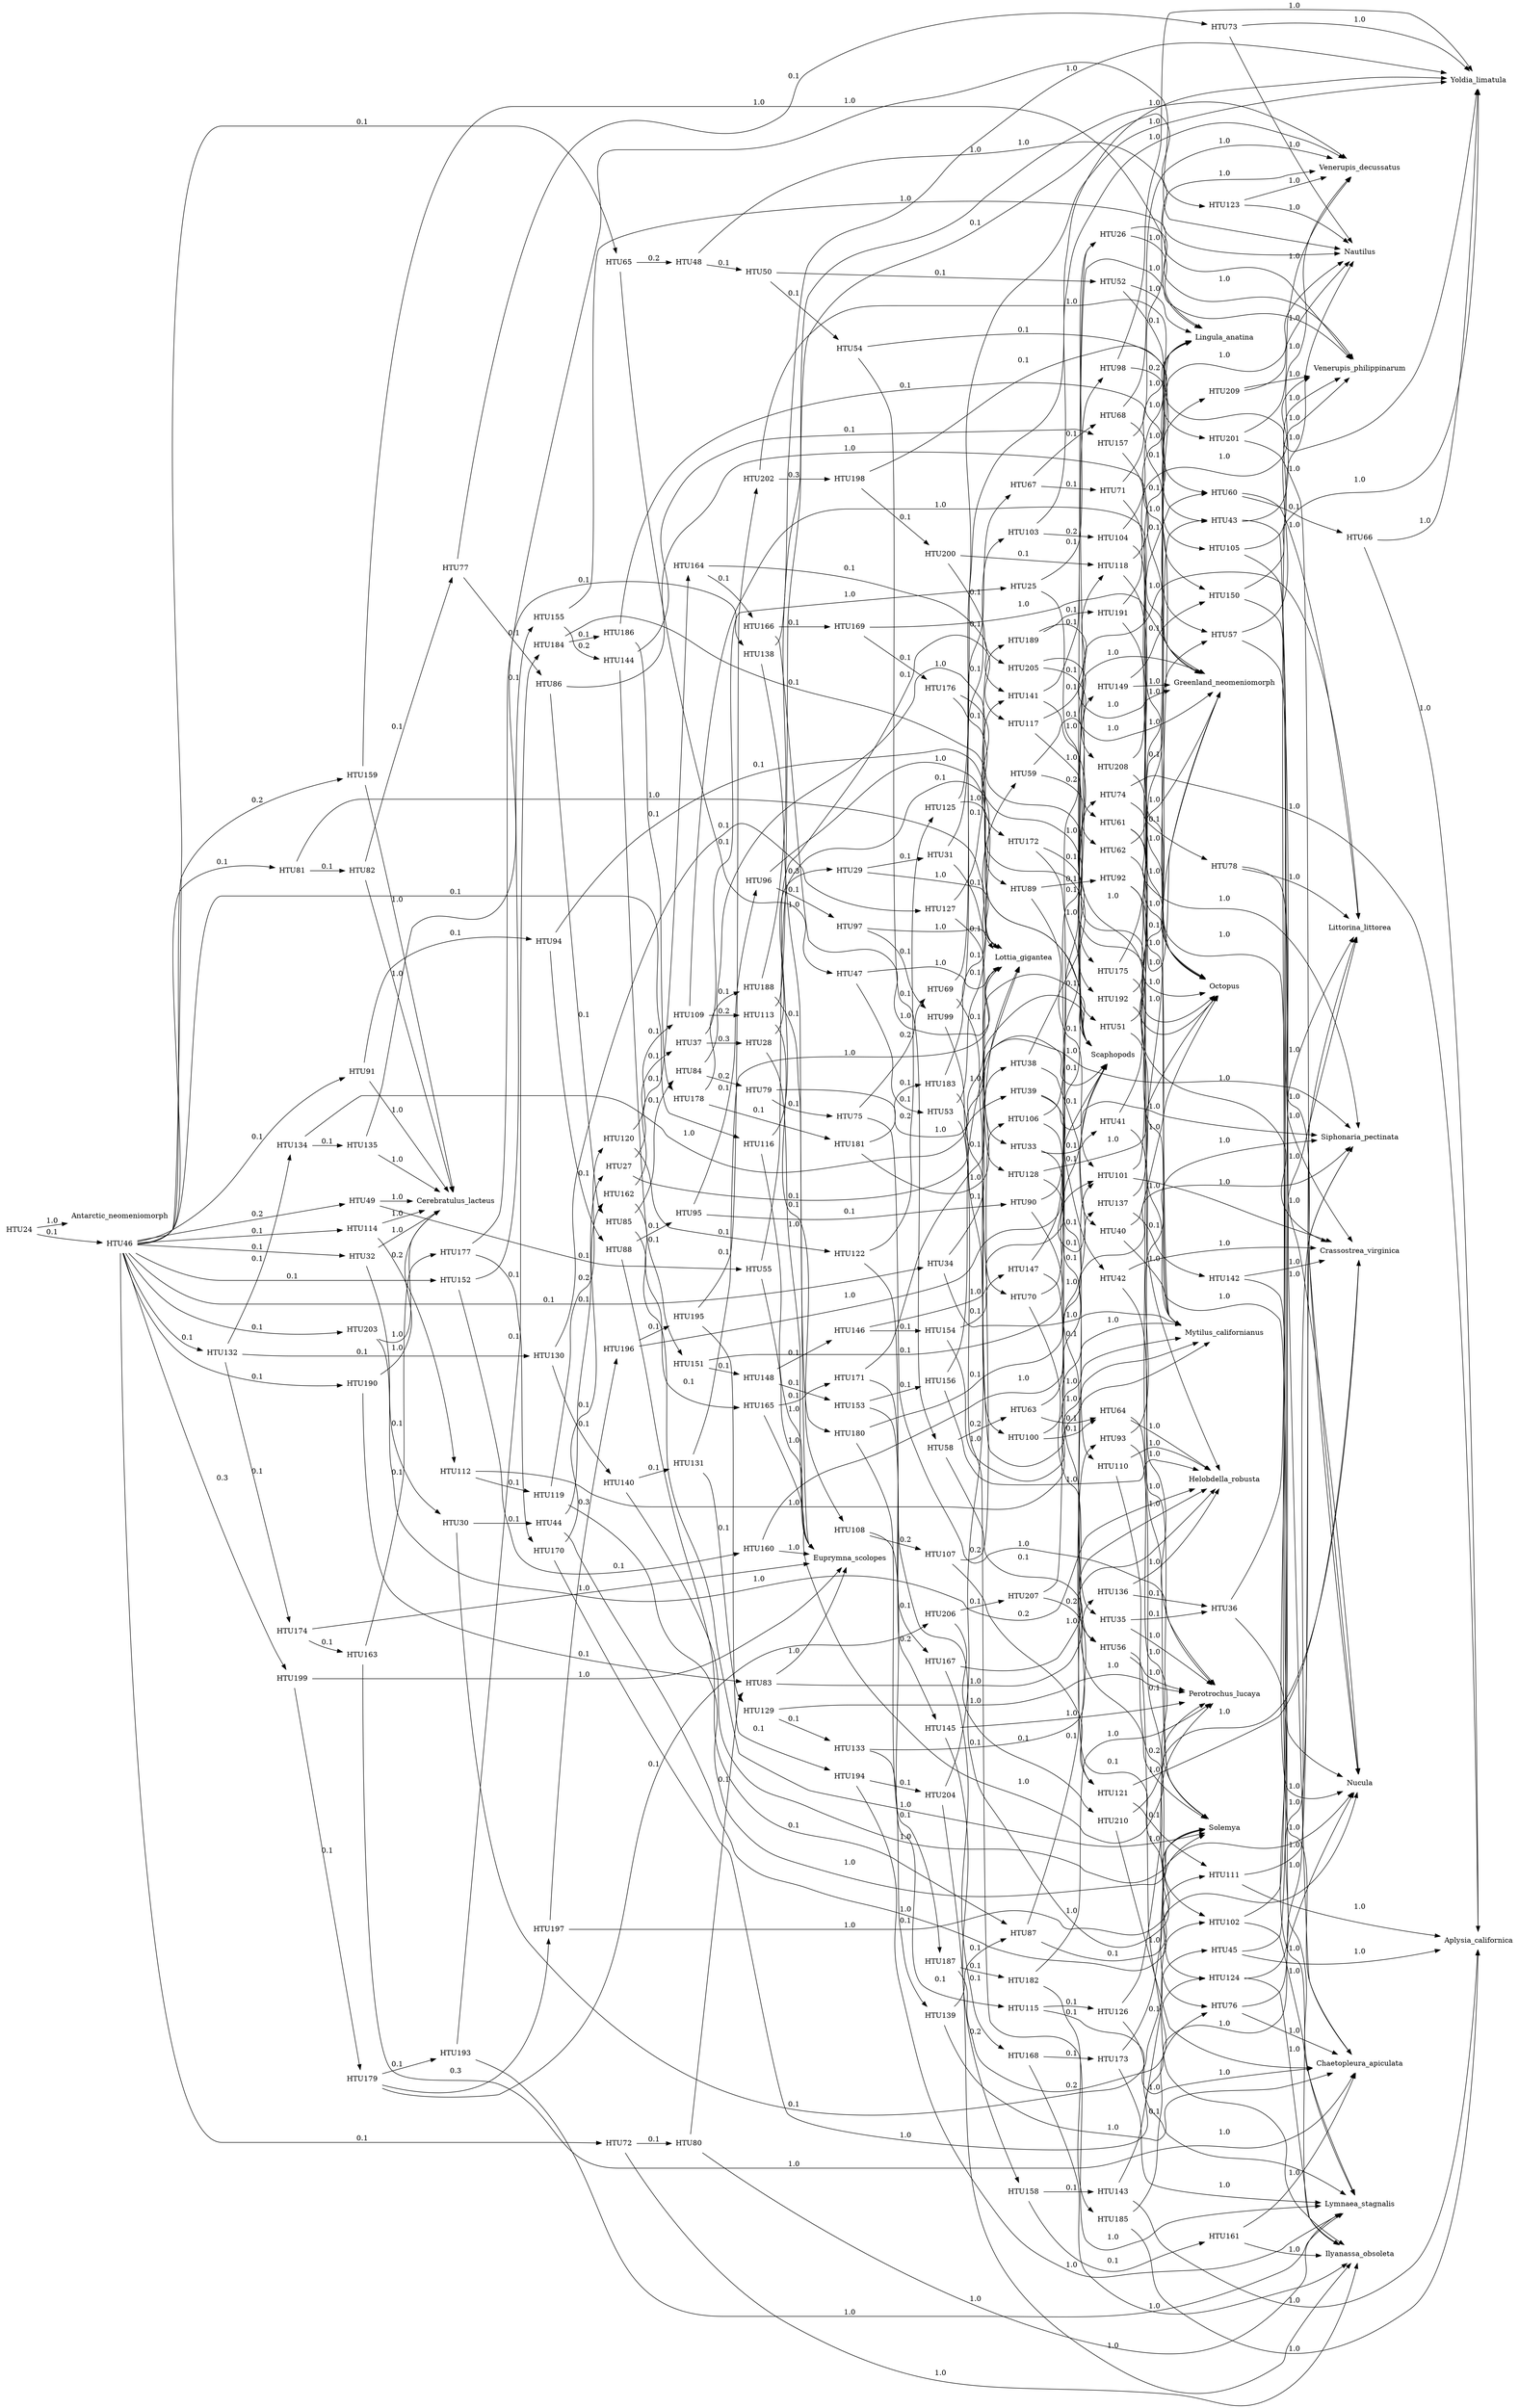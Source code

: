 digraph G {
	rankdir = LR;	node [ shape = none];

    0 [label=Antarctic_neomeniomorph];
    1 [label=Aplysia_californica];
    2 [label=Cerebratulus_lacteus];
    3 [label=Chaetopleura_apiculata];
    4 [label=Crassostrea_virginica];
    5 [label=Euprymna_scolopes];
    6 [label=Greenland_neomeniomorph];
    7 [label=Helobdella_robusta];
    8 [label=Ilyanassa_obsoleta];
    9 [label=Lingula_anatina];
    10 [label=Littorina_littorea];
    11 [label=Lottia_gigantea];
    12 [label=Lymnaea_stagnalis];
    13 [label=Mytilus_californianus];
    14 [label=Nautilus];
    15 [label=Nucula];
    16 [label=Octopus];
    17 [label=Perotrochus_lucaya];
    18 [label=Scaphopods];
    19 [label=Siphonaria_pectinata];
    20 [label=Solemya];
    21 [label=Venerupis_decussatus];
    22 [label=Venerupis_philippinarum];
    23 [label=Yoldia_limatula];
    24 [label=HTU24];
    25 [label=HTU25];
    26 [label=HTU26];
    27 [label=HTU27];
    28 [label=HTU28];
    29 [label=HTU29];
    30 [label=HTU30];
    31 [label=HTU31];
    32 [label=HTU32];
    33 [label=HTU33];
    34 [label=HTU34];
    35 [label=HTU35];
    36 [label=HTU36];
    37 [label=HTU37];
    38 [label=HTU38];
    39 [label=HTU39];
    40 [label=HTU40];
    41 [label=HTU41];
    42 [label=HTU42];
    43 [label=HTU43];
    44 [label=HTU44];
    45 [label=HTU45];
    46 [label=HTU46];
    47 [label=HTU47];
    48 [label=HTU48];
    49 [label=HTU49];
    50 [label=HTU50];
    51 [label=HTU51];
    52 [label=HTU52];
    53 [label=HTU53];
    54 [label=HTU54];
    55 [label=HTU55];
    56 [label=HTU56];
    57 [label=HTU57];
    58 [label=HTU58];
    59 [label=HTU59];
    60 [label=HTU60];
    61 [label=HTU61];
    62 [label=HTU62];
    63 [label=HTU63];
    64 [label=HTU64];
    65 [label=HTU65];
    66 [label=HTU66];
    67 [label=HTU67];
    68 [label=HTU68];
    69 [label=HTU69];
    70 [label=HTU70];
    71 [label=HTU71];
    72 [label=HTU72];
    73 [label=HTU73];
    74 [label=HTU74];
    75 [label=HTU75];
    76 [label=HTU76];
    77 [label=HTU77];
    78 [label=HTU78];
    79 [label=HTU79];
    80 [label=HTU80];
    81 [label=HTU81];
    82 [label=HTU82];
    83 [label=HTU83];
    84 [label=HTU84];
    85 [label=HTU85];
    86 [label=HTU86];
    87 [label=HTU87];
    88 [label=HTU88];
    89 [label=HTU89];
    90 [label=HTU90];
    91 [label=HTU91];
    92 [label=HTU92];
    93 [label=HTU93];
    94 [label=HTU94];
    95 [label=HTU95];
    96 [label=HTU96];
    97 [label=HTU97];
    98 [label=HTU98];
    99 [label=HTU99];
    100 [label=HTU100];
    101 [label=HTU101];
    102 [label=HTU102];
    103 [label=HTU103];
    104 [label=HTU104];
    105 [label=HTU105];
    106 [label=HTU106];
    107 [label=HTU107];
    108 [label=HTU108];
    109 [label=HTU109];
    110 [label=HTU110];
    111 [label=HTU111];
    112 [label=HTU112];
    113 [label=HTU113];
    114 [label=HTU114];
    115 [label=HTU115];
    116 [label=HTU116];
    117 [label=HTU117];
    118 [label=HTU118];
    119 [label=HTU119];
    120 [label=HTU120];
    121 [label=HTU121];
    122 [label=HTU122];
    123 [label=HTU123];
    124 [label=HTU124];
    125 [label=HTU125];
    126 [label=HTU126];
    127 [label=HTU127];
    128 [label=HTU128];
    129 [label=HTU129];
    130 [label=HTU130];
    131 [label=HTU131];
    132 [label=HTU132];
    133 [label=HTU133];
    134 [label=HTU134];
    135 [label=HTU135];
    136 [label=HTU136];
    137 [label=HTU137];
    138 [label=HTU138];
    139 [label=HTU139];
    140 [label=HTU140];
    141 [label=HTU141];
    142 [label=HTU142];
    143 [label=HTU143];
    144 [label=HTU144];
    145 [label=HTU145];
    146 [label=HTU146];
    147 [label=HTU147];
    148 [label=HTU148];
    149 [label=HTU149];
    150 [label=HTU150];
    151 [label=HTU151];
    152 [label=HTU152];
    153 [label=HTU153];
    154 [label=HTU154];
    155 [label=HTU155];
    156 [label=HTU156];
    157 [label=HTU157];
    158 [label=HTU158];
    159 [label=HTU159];
    160 [label=HTU160];
    161 [label=HTU161];
    162 [label=HTU162];
    163 [label=HTU163];
    164 [label=HTU164];
    165 [label=HTU165];
    166 [label=HTU166];
    167 [label=HTU167];
    168 [label=HTU168];
    169 [label=HTU169];
    170 [label=HTU170];
    171 [label=HTU171];
    172 [label=HTU172];
    173 [label=HTU173];
    174 [label=HTU174];
    175 [label=HTU175];
    176 [label=HTU176];
    177 [label=HTU177];
    178 [label=HTU178];
    179 [label=HTU179];
    180 [label=HTU180];
    181 [label=HTU181];
    182 [label=HTU182];
    183 [label=HTU183];
    184 [label=HTU184];
    185 [label=HTU185];
    186 [label=HTU186];
    187 [label=HTU187];
    188 [label=HTU188];
    189 [label=HTU189];
    190 [label=HTU190];
    191 [label=HTU191];
    192 [label=HTU192];
    193 [label=HTU193];
    194 [label=HTU194];
    195 [label=HTU195];
    196 [label=HTU196];
    197 [label=HTU197];
    198 [label=HTU198];
    199 [label=HTU199];
    200 [label=HTU200];
    201 [label=HTU201];
    202 [label=HTU202];
    203 [label=HTU203];
    204 [label=HTU204];
    205 [label=HTU205];
    206 [label=HTU206];
    207 [label=HTU207];
    208 [label=HTU208];
    209 [label=HTU209];
    210 [label=HTU210];
    24 -> 0 [label=1.0];
    24 -> 46 [label=0.1];
    25 -> 18 [label=1.0];
    25 -> 26 [label=0.1];
    26 -> 9 [label=1.0];
    26 -> 22 [label=1.0];
    27 -> 37 [label=0.1];
    27 -> 39 [label=0.1];
    28 -> 5 [label=1.0];
    28 -> 29 [label=0.3];
    29 -> 11 [label=1.0];
    29 -> 31 [label=0.1];
    30 -> 44 [label=0.1];
    30 -> 45 [label=0.1];
    31 -> 23 [label=1.0];
    31 -> 33 [label=0.1];
    32 -> 2 [label=1.0];
    32 -> 30 [label=0.1];
    33 -> 35 [label=0.1];
    33 -> 41 [label=0.1];
    34 -> 13 [label=1.0];
    34 -> 38 [label=0.1];
    35 -> 17 [label=1.0];
    35 -> 36 [label=0.1];
    36 -> 8 [label=1.0];
    36 -> 14 [label=1.0];
    37 -> 25 [label=1.0];
    37 -> 28 [label=0.3];
    38 -> 6 [label=1.0];
    38 -> 40 [label=0.1];
    39 -> 19 [label=1.0];
    39 -> 42 [label=0.1];
    40 -> 12 [label=1.0];
    40 -> 16 [label=1.0];
    41 -> 7 [label=1.0];
    41 -> 43 [label=0.1];
    42 -> 4 [label=1.0];
    42 -> 20 [label=1.0];
    43 -> 3 [label=1.0];
    43 -> 21 [label=1.0];
    44 -> 15 [label=1.0];
    44 -> 27 [label=0.1];
    45 -> 1 [label=1.0];
    45 -> 10 [label=1.0];
    46 -> 32 [label=0.1];
    46 -> 34 [label=0.1];
    46 -> 49 [label=0.2];
    46 -> 65 [label=0.1];
    46 -> 72 [label=0.1];
    46 -> 81 [label=0.1];
    46 -> 91 [label=0.1];
    46 -> 114 [label=0.1];
    46 -> 116 [label=0.1];
    46 -> 132 [label=0.1];
    46 -> 152 [label=0.1];
    46 -> 159 [label=0.2];
    46 -> 190 [label=0.1];
    46 -> 199 [label=0.3];
    46 -> 203 [label=0.1];
    47 -> 11 [label=1.0];
    47 -> 53 [label=0.1];
    48 -> 14 [label=1.0];
    48 -> 50 [label=0.1];
    49 -> 2 [label=1.0];
    49 -> 55 [label=0.1];
    50 -> 52 [label=0.1];
    50 -> 54 [label=0.1];
    51 -> 13 [label=1.0];
    51 -> 57 [label=0.1];
    52 -> 9 [label=1.0];
    52 -> 60 [label=0.1];
    53 -> 12 [label=1.0];
    53 -> 59 [label=0.1];
    54 -> 43 [label=0.1];
    54 -> 58 [label=0.1];
    55 -> 5 [label=1.0];
    55 -> 51 [label=0.1];
    56 -> 8 [label=1.0];
    56 -> 17 [label=1.0];
    57 -> 15 [label=1.0];
    57 -> 22 [label=1.0];
    58 -> 56 [label=0.1];
    58 -> 63 [label=0.2];
    59 -> 61 [label=0.1];
    59 -> 62 [label=0.2];
    60 -> 10 [label=1.0];
    60 -> 66 [label=0.1];
    61 -> 16 [label=1.0];
    61 -> 19 [label=1.0];
    62 -> 4 [label=1.0];
    62 -> 6 [label=1.0];
    63 -> 18 [label=1.0];
    63 -> 64 [label=0.1];
    64 -> 7 [label=1.0];
    64 -> 20 [label=1.0];
    65 -> 47 [label=0.1];
    65 -> 48 [label=0.2];
    66 -> 1 [label=1.0];
    66 -> 23 [label=1.0];
    67 -> 68 [label=0.1];
    67 -> 71 [label=0.1];
    68 -> 21 [label=1.0];
    68 -> 57 [label=0.1];
    69 -> 67 [label=0.1];
    69 -> 70 [label=0.1];
    70 -> 74 [label=0.1];
    70 -> 76 [label=0.1];
    71 -> 9 [label=1.0];
    71 -> 13 [label=1.0];
    72 -> 8 [label=1.0];
    72 -> 80 [label=0.1];
    73 -> 14 [label=1.0];
    73 -> 23 [label=1.0];
    74 -> 1 [label=1.0];
    74 -> 78 [label=0.1];
    75 -> 17 [label=1.0];
    75 -> 69 [label=0.2];
    76 -> 3 [label=1.0];
    76 -> 19 [label=1.0];
    77 -> 73 [label=0.1];
    77 -> 86 [label=0.1];
    78 -> 4 [label=1.0];
    78 -> 10 [label=1.0];
    79 -> 18 [label=1.0];
    79 -> 75 [label=0.1];
    80 -> 12 [label=1.0];
    80 -> 83 [label=0.1];
    81 -> 11 [label=1.0];
    81 -> 82 [label=0.1];
    82 -> 2 [label=1.0];
    82 -> 77 [label=0.1];
    83 -> 5 [label=1.0];
    83 -> 7 [label=1.0];
    84 -> 16 [label=1.0];
    84 -> 79 [label=0.2];
    85 -> 20 [label=1.0];
    85 -> 84 [label=0.1];
    86 -> 6 [label=1.0];
    86 -> 85 [label=0.1];
    87 -> 93 [label=0.1];
    87 -> 111 [label=0.1];
    88 -> 87 [label=0.1];
    88 -> 95 [label=0.1];
    89 -> 92 [label=0.1];
    89 -> 101 [label=0.1];
    90 -> 56 [label=0.1];
    90 -> 98 [label=0.1];
    91 -> 2 [label=1.0];
    91 -> 94 [label=0.1];
    92 -> 6 [label=1.0];
    92 -> 16 [label=1.0];
    93 -> 19 [label=1.0];
    93 -> 102 [label=0.1];
    94 -> 88 [label=0.1];
    94 -> 89 [label=0.1];
    95 -> 90 [label=0.1];
    95 -> 96 [label=0.1];
    96 -> 18 [label=1.0];
    96 -> 97 [label=0.1];
    97 -> 11 [label=1.0];
    97 -> 99 [label=0.1];
    98 -> 23 [label=1.0];
    98 -> 105 [label=0.2];
    99 -> 100 [label=0.1];
    99 -> 103 [label=0.1];
    100 -> 13 [label=1.0];
    100 -> 64 [label=0.1];
    101 -> 4 [label=1.0];
    101 -> 14 [label=1.0];
    102 -> 10 [label=1.0];
    102 -> 12 [label=1.0];
    103 -> 21 [label=1.0];
    103 -> 104 [label=0.2];
    104 -> 9 [label=1.0];
    104 -> 15 [label=1.0];
    105 -> 3 [label=1.0];
    105 -> 22 [label=1.0];
    106 -> 22 [label=1.0];
    106 -> 110 [label=0.1];
    107 -> 106 [label=0.2];
    107 -> 121 [label=0.2];
    108 -> 107 [label=0.2];
    108 -> 115 [label=0.1];
    109 -> 6 [label=1.0];
    109 -> 113 [label=0.2];
    110 -> 7 [label=1.0];
    110 -> 124 [label=0.2];
    111 -> 1 [label=1.0];
    111 -> 19 [label=1.0];
    112 -> 13 [label=1.0];
    112 -> 119 [label=0.1];
    113 -> 108 [label=0.1];
    113 -> 123 [label=0.1];
    114 -> 2 [label=1.0];
    114 -> 112 [label=0.2];
    115 -> 3 [label=1.0];
    115 -> 126 [label=0.1];
    116 -> 5 [label=1.0];
    116 -> 117 [label=0.1];
    117 -> 18 [label=1.0];
    117 -> 118 [label=0.1];
    118 -> 9 [label=1.0];
    118 -> 16 [label=1.0];
    119 -> 20 [label=1.0];
    119 -> 120 [label=0.2];
    120 -> 109 [label=0.1];
    120 -> 122 [label=0.1];
    121 -> 4 [label=1.0];
    121 -> 111 [label=0.1];
    122 -> 15 [label=1.0];
    122 -> 125 [label=0.2];
    123 -> 14 [label=1.0];
    123 -> 21 [label=1.0];
    124 -> 8 [label=1.0];
    124 -> 10 [label=1.0];
    125 -> 11 [label=1.0];
    125 -> 23 [label=1.0];
    126 -> 12 [label=1.0];
    126 -> 17 [label=1.0];
    127 -> 128 [label=0.1];
    127 -> 141 [label=0.1];
    128 -> 16 [label=1.0];
    128 -> 137 [label=0.1];
    129 -> 17 [label=1.0];
    129 -> 133 [label=0.1];
    130 -> 127 [label=0.1];
    130 -> 140 [label=0.1];
    131 -> 11 [label=1.0];
    131 -> 129 [label=0.1];
    132 -> 130 [label=0.1];
    132 -> 134 [label=0.1];
    132 -> 174 [label=0.1];
    133 -> 136 [label=0.1];
    133 -> 139 [label=0.1];
    134 -> 18 [label=1.0];
    134 -> 135 [label=0.1];
    135 -> 2 [label=1.0];
    135 -> 138 [label=0.1];
    136 -> 7 [label=1.0];
    136 -> 36 [label=0.1];
    137 -> 6 [label=1.0];
    137 -> 142 [label=0.1];
    138 -> 5 [label=1.0];
    138 -> 23 [label=1.0];
    139 -> 3 [label=1.0];
    139 -> 87 [label=0.1];
    140 -> 20 [label=1.0];
    140 -> 131 [label=0.1];
    141 -> 13 [label=1.0];
    141 -> 26 [label=0.1];
    142 -> 4 [label=1.0];
    142 -> 15 [label=1.0];
    143 -> 1 [label=1.0];
    143 -> 102 [label=0.1];
    144 -> 151 [label=0.1];
    144 -> 157 [label=0.1];
    145 -> 17 [label=1.0];
    145 -> 158 [label=0.2];
    146 -> 18 [label=1.0];
    146 -> 154 [label=0.1];
    147 -> 20 [label=1.0];
    147 -> 149 [label=0.1];
    148 -> 146 [label=0.1];
    148 -> 153 [label=0.1];
    149 -> 6 [label=1.0];
    149 -> 150 [label=0.1];
    150 -> 15 [label=1.0];
    150 -> 23 [label=1.0];
    151 -> 101 [label=0.1];
    151 -> 148 [label=0.1];
    152 -> 155 [label=0.1];
    152 -> 160 [label=0.1];
    153 -> 145 [label=0.2];
    153 -> 156 [label=0.1];
    154 -> 13 [label=1.0];
    154 -> 147 [label=0.1];
    155 -> 22 [label=1.0];
    155 -> 144 [label=0.2];
    156 -> 7 [label=1.0];
    156 -> 11 [label=1.0];
    157 -> 16 [label=1.0];
    157 -> 21 [label=1.0];
    158 -> 143 [label=0.1];
    158 -> 161 [label=0.1];
    159 -> 2 [label=1.0];
    159 -> 9 [label=1.0];
    160 -> 5 [label=1.0];
    160 -> 19 [label=1.0];
    161 -> 3 [label=1.0];
    161 -> 8 [label=1.0];
    162 -> 164 [label=0.1];
    162 -> 165 [label=0.1];
    163 -> 3 [label=1.0];
    163 -> 177 [label=0.1];
    164 -> 141 [label=0.1];
    164 -> 166 [label=0.1];
    165 -> 4 [label=1.0];
    165 -> 171 [label=0.1];
    166 -> 11 [label=1.0];
    166 -> 169 [label=0.1];
    167 -> 7 [label=1.0];
    167 -> 168 [label=0.1];
    168 -> 8 [label=1.0];
    168 -> 173 [label=0.1];
    169 -> 6 [label=1.0];
    169 -> 176 [label=0.1];
    170 -> 15 [label=1.0];
    170 -> 162 [label=0.1];
    171 -> 19 [label=1.0];
    171 -> 167 [label=0.1];
    172 -> 18 [label=1.0];
    172 -> 175 [label=0.1];
    173 -> 12 [label=1.0];
    173 -> 20 [label=1.0];
    174 -> 5 [label=1.0];
    174 -> 163 [label=0.1];
    175 -> 17 [label=1.0];
    175 -> 60 [label=0.1];
    176 -> 16 [label=1.0];
    176 -> 172 [label=0.1];
    177 -> 14 [label=1.0];
    177 -> 170 [label=0.1];
    178 -> 181 [label=0.1];
    178 -> 188 [label=0.1];
    179 -> 193 [label=0.1];
    179 -> 197 [label=0.3];
    179 -> 206 [label=0.1];
    180 -> 101 [label=0.1];
    180 -> 187 [label=0.1];
    181 -> 18 [label=1.0];
    181 -> 183 [label=0.1];
    182 -> 17 [label=1.0];
    182 -> 185 [label=0.1];
    183 -> 13 [label=1.0];
    183 -> 189 [label=0.1];
    184 -> 186 [label=0.1];
    184 -> 192 [label=0.1];
    185 -> 1 [label=1.0];
    185 -> 76 [label=0.1];
    186 -> 150 [label=0.1];
    186 -> 178 [label=0.1];
    187 -> 124 [label=0.2];
    187 -> 182 [label=0.1];
    188 -> 21 [label=1.0];
    188 -> 180 [label=0.1];
    189 -> 6 [label=1.0];
    189 -> 191 [label=0.1];
    190 -> 2 [label=1.0];
    190 -> 83 [label=0.1];
    191 -> 16 [label=1.0];
    191 -> 22 [label=1.0];
    192 -> 9 [label=1.0];
    192 -> 20 [label=1.0];
    193 -> 12 [label=1.0];
    193 -> 184 [label=0.1];
    194 -> 12 [label=1.0];
    194 -> 204 [label=0.1];
    195 -> 194 [label=0.1];
    195 -> 202 [label=0.1];
    196 -> 18 [label=1.0];
    196 -> 195 [label=0.1];
    197 -> 20 [label=1.0];
    197 -> 196 [label=0.3];
    198 -> 200 [label=0.1];
    198 -> 201 [label=0.1];
    199 -> 5 [label=1.0];
    199 -> 179 [label=0.1];
    200 -> 118 [label=0.1];
    200 -> 205 [label=0.1];
    201 -> 15 [label=1.0];
    201 -> 21 [label=1.0];
    202 -> 23 [label=1.0];
    202 -> 198 [label=0.3];
    203 -> 2 [label=1.0];
    203 -> 7 [label=1.0];
    204 -> 8 [label=1.0];
    204 -> 11 [label=1.0];
    205 -> 6 [label=1.0];
    205 -> 208 [label=0.1];
    206 -> 207 [label=0.1];
    206 -> 210 [label=0.1];
    207 -> 10 [label=1.0];
    207 -> 121 [label=0.2];
    208 -> 13 [label=1.0];
    208 -> 209 [label=0.1];
    209 -> 14 [label=1.0];
    209 -> 22 [label=1.0];
    210 -> 3 [label=1.0];
    210 -> 17 [label=1.0];
}
//0.0
